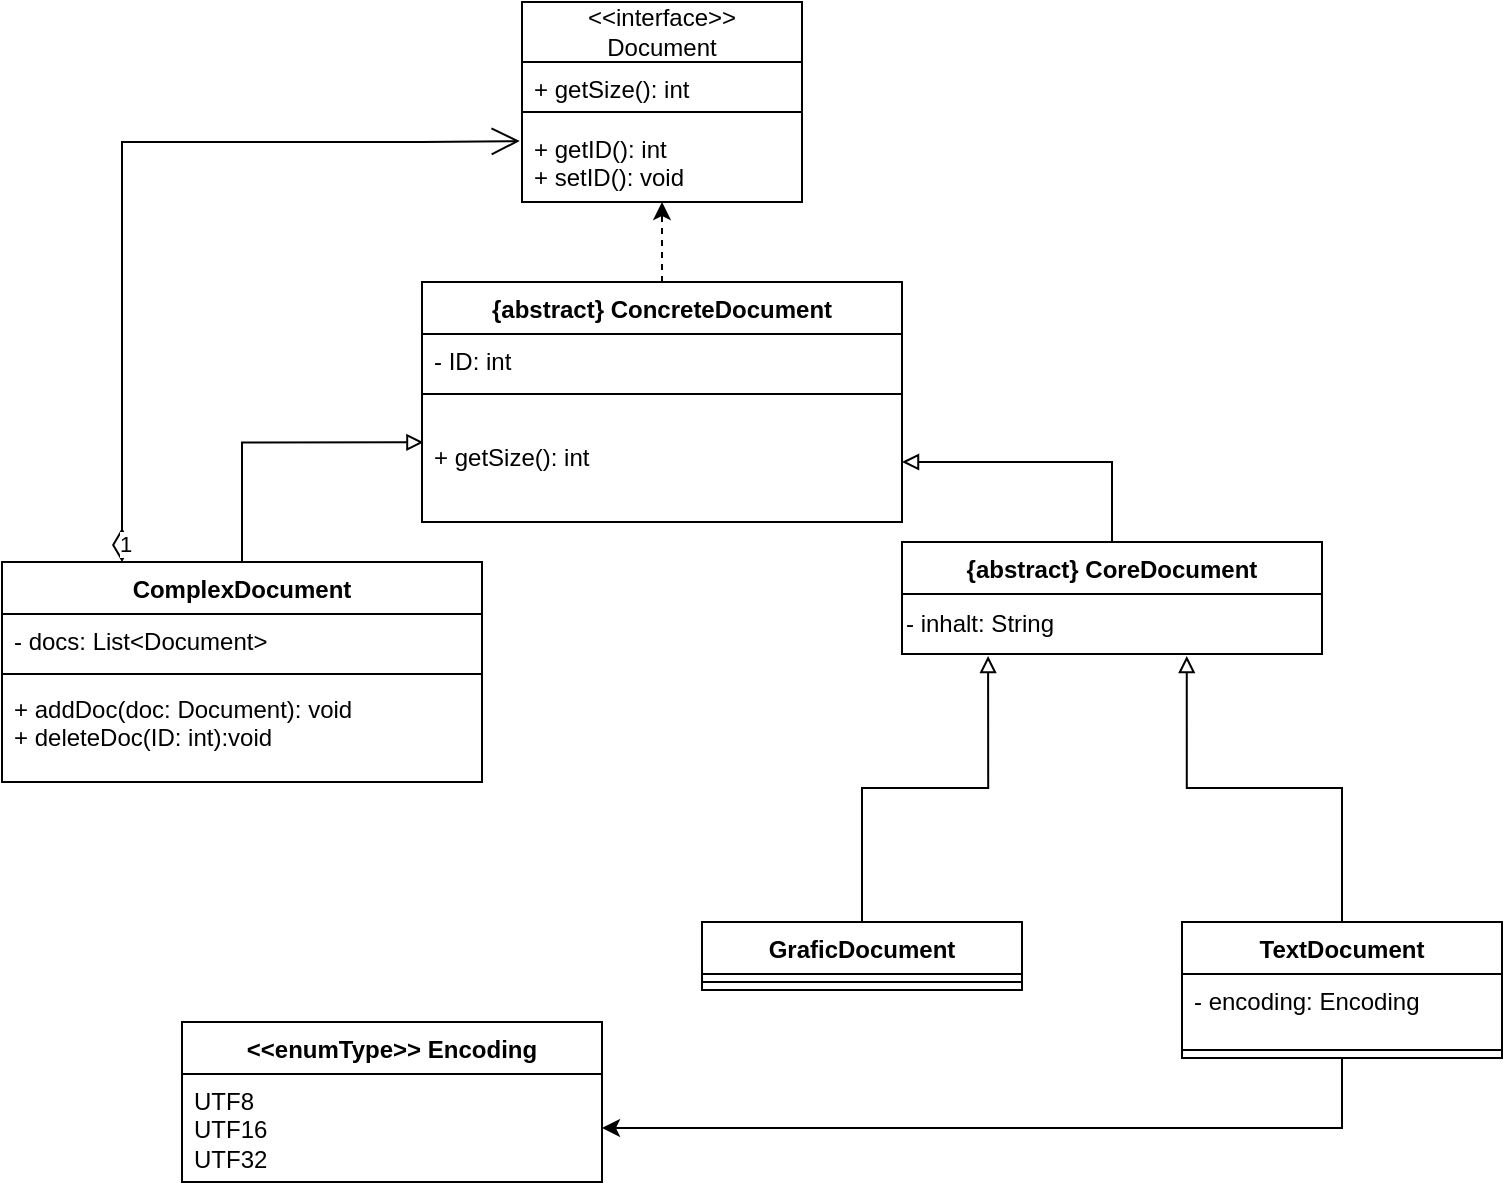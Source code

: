 <mxfile version="26.0.4" pages="2">
  <diagram name="Seite-1" id="mZJWFyP6NEfXWpV64OAl">
    <mxGraphModel dx="1195" dy="694" grid="1" gridSize="10" guides="1" tooltips="1" connect="1" arrows="1" fold="1" page="1" pageScale="1" pageWidth="2336" pageHeight="1654" math="0" shadow="0">
      <root>
        <mxCell id="0" />
        <mxCell id="1" parent="0" />
        <mxCell id="4814yDLOKF26pXc5_e1T-1" value="&amp;lt;&amp;lt;interface&amp;gt;&amp;gt;&lt;div&gt;Document&lt;/div&gt;" style="swimlane;fontStyle=0;childLayout=stackLayout;horizontal=1;startSize=30;fillColor=none;horizontalStack=0;resizeParent=1;resizeParentMax=0;resizeLast=0;collapsible=1;marginBottom=0;whiteSpace=wrap;html=1;" parent="1" vertex="1">
          <mxGeometry x="400" y="30" width="140" height="100" as="geometry" />
        </mxCell>
        <mxCell id="4814yDLOKF26pXc5_e1T-2" value="+ getSize(): int&lt;div&gt;&lt;br&gt;&lt;/div&gt;" style="text;strokeColor=none;fillColor=none;align=left;verticalAlign=top;spacingLeft=4;spacingRight=4;overflow=hidden;rotatable=0;points=[[0,0.5],[1,0.5]];portConstraint=eastwest;whiteSpace=wrap;html=1;" parent="4814yDLOKF26pXc5_e1T-1" vertex="1">
          <mxGeometry y="30" width="140" height="20" as="geometry" />
        </mxCell>
        <mxCell id="qoAimC_A_aXKawUtD2Hi-9" value="" style="line;strokeWidth=1;fillColor=none;align=left;verticalAlign=middle;spacingTop=-1;spacingLeft=3;spacingRight=3;rotatable=0;labelPosition=right;points=[];portConstraint=eastwest;strokeColor=inherit;" vertex="1" parent="4814yDLOKF26pXc5_e1T-1">
          <mxGeometry y="50" width="140" height="10" as="geometry" />
        </mxCell>
        <mxCell id="qoAimC_A_aXKawUtD2Hi-10" value="&lt;div&gt;+ getID(): int&lt;/div&gt;&lt;div&gt;+ setID(): void&lt;/div&gt;" style="text;strokeColor=none;fillColor=none;align=left;verticalAlign=top;spacingLeft=4;spacingRight=4;overflow=hidden;rotatable=0;points=[[0,0.5],[1,0.5]];portConstraint=eastwest;whiteSpace=wrap;html=1;" vertex="1" parent="4814yDLOKF26pXc5_e1T-1">
          <mxGeometry y="60" width="140" height="40" as="geometry" />
        </mxCell>
        <mxCell id="4814yDLOKF26pXc5_e1T-15" value="GraficDocument" style="swimlane;fontStyle=1;align=center;verticalAlign=top;childLayout=stackLayout;horizontal=1;startSize=26;horizontalStack=0;resizeParent=1;resizeParentMax=0;resizeLast=0;collapsible=1;marginBottom=0;whiteSpace=wrap;html=1;" parent="1" vertex="1">
          <mxGeometry x="490" y="490" width="160" height="34" as="geometry" />
        </mxCell>
        <mxCell id="4814yDLOKF26pXc5_e1T-17" value="" style="line;strokeWidth=1;fillColor=none;align=left;verticalAlign=middle;spacingTop=-1;spacingLeft=3;spacingRight=3;rotatable=0;labelPosition=right;points=[];portConstraint=eastwest;strokeColor=inherit;" parent="4814yDLOKF26pXc5_e1T-15" vertex="1">
          <mxGeometry y="26" width="160" height="8" as="geometry" />
        </mxCell>
        <mxCell id="4814yDLOKF26pXc5_e1T-31" style="edgeStyle=orthogonalEdgeStyle;rounded=0;orthogonalLoop=1;jettySize=auto;html=1;entryX=1;entryY=0.5;entryDx=0;entryDy=0;" parent="1" source="4814yDLOKF26pXc5_e1T-19" target="4814yDLOKF26pXc5_e1T-24" edge="1">
          <mxGeometry relative="1" as="geometry" />
        </mxCell>
        <mxCell id="4814yDLOKF26pXc5_e1T-19" value="TextDocument" style="swimlane;fontStyle=1;align=center;verticalAlign=top;childLayout=stackLayout;horizontal=1;startSize=26;horizontalStack=0;resizeParent=1;resizeParentMax=0;resizeLast=0;collapsible=1;marginBottom=0;whiteSpace=wrap;html=1;" parent="1" vertex="1">
          <mxGeometry x="730" y="490" width="160" height="68" as="geometry" />
        </mxCell>
        <mxCell id="4814yDLOKF26pXc5_e1T-20" value="&lt;div&gt;- encoding: Encoding&lt;/div&gt;" style="text;strokeColor=none;fillColor=none;align=left;verticalAlign=top;spacingLeft=4;spacingRight=4;overflow=hidden;rotatable=0;points=[[0,0.5],[1,0.5]];portConstraint=eastwest;whiteSpace=wrap;html=1;" parent="4814yDLOKF26pXc5_e1T-19" vertex="1">
          <mxGeometry y="26" width="160" height="34" as="geometry" />
        </mxCell>
        <mxCell id="4814yDLOKF26pXc5_e1T-21" value="" style="line;strokeWidth=1;fillColor=none;align=left;verticalAlign=middle;spacingTop=-1;spacingLeft=3;spacingRight=3;rotatable=0;labelPosition=right;points=[];portConstraint=eastwest;strokeColor=inherit;" parent="4814yDLOKF26pXc5_e1T-19" vertex="1">
          <mxGeometry y="60" width="160" height="8" as="geometry" />
        </mxCell>
        <mxCell id="4814yDLOKF26pXc5_e1T-23" value="&amp;lt;&amp;lt;enumType&amp;gt;&amp;gt;&amp;nbsp;&lt;span style=&quot;background-color: transparent; color: light-dark(rgb(0, 0, 0), rgb(255, 255, 255));&quot;&gt;Encoding&lt;/span&gt;" style="swimlane;fontStyle=1;align=center;verticalAlign=top;childLayout=stackLayout;horizontal=1;startSize=26;horizontalStack=0;resizeParent=1;resizeParentMax=0;resizeLast=0;collapsible=1;marginBottom=0;whiteSpace=wrap;html=1;" parent="1" vertex="1">
          <mxGeometry x="230" y="540" width="210" height="80" as="geometry" />
        </mxCell>
        <mxCell id="4814yDLOKF26pXc5_e1T-24" value="UTF8&lt;div&gt;UTF16&lt;/div&gt;&lt;div&gt;UTF32&lt;/div&gt;" style="text;strokeColor=none;fillColor=none;align=left;verticalAlign=top;spacingLeft=4;spacingRight=4;overflow=hidden;rotatable=0;points=[[0,0.5],[1,0.5]];portConstraint=eastwest;whiteSpace=wrap;html=1;" parent="4814yDLOKF26pXc5_e1T-23" vertex="1">
          <mxGeometry y="26" width="210" height="54" as="geometry" />
        </mxCell>
        <mxCell id="4814yDLOKF26pXc5_e1T-50" style="edgeStyle=orthogonalEdgeStyle;rounded=0;orthogonalLoop=1;jettySize=auto;html=1;entryX=1;entryY=0.5;entryDx=0;entryDy=0;endArrow=block;endFill=0;" parent="1" source="4814yDLOKF26pXc5_e1T-38" target="4814yDLOKF26pXc5_e1T-48" edge="1">
          <mxGeometry relative="1" as="geometry" />
        </mxCell>
        <mxCell id="4814yDLOKF26pXc5_e1T-38" value="&lt;div&gt;{abstract}&amp;nbsp;&lt;span style=&quot;background-color: transparent; color: light-dark(rgb(0, 0, 0), rgb(255, 255, 255));&quot;&gt;CoreDocument&lt;/span&gt;&lt;/div&gt;" style="swimlane;fontStyle=1;align=center;verticalAlign=top;childLayout=stackLayout;horizontal=1;startSize=26;horizontalStack=0;resizeParent=1;resizeParentMax=0;resizeLast=0;collapsible=1;marginBottom=0;whiteSpace=wrap;html=1;" parent="1" vertex="1">
          <mxGeometry x="590" y="300" width="210" height="56" as="geometry" />
        </mxCell>
        <mxCell id="qoAimC_A_aXKawUtD2Hi-6" value="- inhalt: String" style="text;html=1;align=left;verticalAlign=middle;resizable=0;points=[];autosize=1;strokeColor=none;fillColor=none;" vertex="1" parent="4814yDLOKF26pXc5_e1T-38">
          <mxGeometry y="26" width="210" height="30" as="geometry" />
        </mxCell>
        <mxCell id="4814yDLOKF26pXc5_e1T-42" style="edgeStyle=orthogonalEdgeStyle;rounded=0;orthogonalLoop=1;jettySize=auto;html=1;entryX=0.205;entryY=1.034;entryDx=0;entryDy=0;entryPerimeter=0;endArrow=block;endFill=0;" parent="1" source="4814yDLOKF26pXc5_e1T-15" target="qoAimC_A_aXKawUtD2Hi-6" edge="1">
          <mxGeometry relative="1" as="geometry">
            <mxPoint x="633.89" y="376.95" as="targetPoint" />
          </mxGeometry>
        </mxCell>
        <mxCell id="4814yDLOKF26pXc5_e1T-43" style="edgeStyle=orthogonalEdgeStyle;rounded=0;orthogonalLoop=1;jettySize=auto;html=1;entryX=0.678;entryY=1.034;entryDx=0;entryDy=0;entryPerimeter=0;endArrow=block;endFill=0;" parent="1" source="4814yDLOKF26pXc5_e1T-19" target="qoAimC_A_aXKawUtD2Hi-6" edge="1">
          <mxGeometry relative="1" as="geometry">
            <mxPoint x="733.01" y="375.05" as="targetPoint" />
          </mxGeometry>
        </mxCell>
        <mxCell id="4814yDLOKF26pXc5_e1T-45" value="{abstract}&amp;nbsp;&lt;span style=&quot;background-color: transparent; color: light-dark(rgb(0, 0, 0), rgb(255, 255, 255));&quot;&gt;ConcreteDocument&lt;/span&gt;" style="swimlane;fontStyle=1;align=center;verticalAlign=top;childLayout=stackLayout;horizontal=1;startSize=26;horizontalStack=0;resizeParent=1;resizeParentMax=0;resizeLast=0;collapsible=1;marginBottom=0;whiteSpace=wrap;html=1;" parent="1" vertex="1">
          <mxGeometry x="350" y="170" width="240" height="120" as="geometry" />
        </mxCell>
        <mxCell id="4814yDLOKF26pXc5_e1T-46" value="- ID: int" style="text;strokeColor=none;fillColor=none;align=left;verticalAlign=top;spacingLeft=4;spacingRight=4;overflow=hidden;rotatable=0;points=[[0,0.5],[1,0.5]];portConstraint=eastwest;whiteSpace=wrap;html=1;" parent="4814yDLOKF26pXc5_e1T-45" vertex="1">
          <mxGeometry y="26" width="240" height="26" as="geometry" />
        </mxCell>
        <mxCell id="4814yDLOKF26pXc5_e1T-47" value="" style="line;strokeWidth=1;fillColor=none;align=left;verticalAlign=middle;spacingTop=-1;spacingLeft=3;spacingRight=3;rotatable=0;labelPosition=right;points=[];portConstraint=eastwest;strokeColor=inherit;" parent="4814yDLOKF26pXc5_e1T-45" vertex="1">
          <mxGeometry y="52" width="240" height="8" as="geometry" />
        </mxCell>
        <mxCell id="4814yDLOKF26pXc5_e1T-48" value="&lt;div&gt;&lt;br&gt;&lt;/div&gt;&lt;div&gt;+ getSize(): int&lt;/div&gt;" style="text;strokeColor=none;fillColor=none;align=left;verticalAlign=top;spacingLeft=4;spacingRight=4;overflow=hidden;rotatable=0;points=[[0,0.5],[1,0.5]];portConstraint=eastwest;whiteSpace=wrap;html=1;" parent="4814yDLOKF26pXc5_e1T-45" vertex="1">
          <mxGeometry y="60" width="240" height="60" as="geometry" />
        </mxCell>
        <mxCell id="4814yDLOKF26pXc5_e1T-52" style="edgeStyle=orthogonalEdgeStyle;rounded=0;orthogonalLoop=1;jettySize=auto;html=1;dashed=1;" parent="1" source="4814yDLOKF26pXc5_e1T-45" edge="1">
          <mxGeometry relative="1" as="geometry">
            <mxPoint x="470" y="130" as="targetPoint" />
          </mxGeometry>
        </mxCell>
        <mxCell id="qoAimC_A_aXKawUtD2Hi-1" value="ComplexDocument" style="swimlane;fontStyle=1;align=center;verticalAlign=top;childLayout=stackLayout;horizontal=1;startSize=26;horizontalStack=0;resizeParent=1;resizeParentMax=0;resizeLast=0;collapsible=1;marginBottom=0;whiteSpace=wrap;html=1;" vertex="1" parent="1">
          <mxGeometry x="140" y="310" width="240" height="110" as="geometry" />
        </mxCell>
        <mxCell id="qoAimC_A_aXKawUtD2Hi-2" value="- docs: List&amp;lt;Document&amp;gt;" style="text;strokeColor=none;fillColor=none;align=left;verticalAlign=top;spacingLeft=4;spacingRight=4;overflow=hidden;rotatable=0;points=[[0,0.5],[1,0.5]];portConstraint=eastwest;whiteSpace=wrap;html=1;" vertex="1" parent="qoAimC_A_aXKawUtD2Hi-1">
          <mxGeometry y="26" width="240" height="26" as="geometry" />
        </mxCell>
        <mxCell id="qoAimC_A_aXKawUtD2Hi-3" value="" style="line;strokeWidth=1;fillColor=none;align=left;verticalAlign=middle;spacingTop=-1;spacingLeft=3;spacingRight=3;rotatable=0;labelPosition=right;points=[];portConstraint=eastwest;strokeColor=inherit;" vertex="1" parent="qoAimC_A_aXKawUtD2Hi-1">
          <mxGeometry y="52" width="240" height="8" as="geometry" />
        </mxCell>
        <mxCell id="qoAimC_A_aXKawUtD2Hi-4" value="+ addDoc(doc: Document): void&lt;div&gt;+ deleteDoc(ID: int):void&lt;br&gt;&lt;div&gt;&lt;br&gt;&lt;/div&gt;&lt;/div&gt;" style="text;strokeColor=none;fillColor=none;align=left;verticalAlign=top;spacingLeft=4;spacingRight=4;overflow=hidden;rotatable=0;points=[[0,0.5],[1,0.5]];portConstraint=eastwest;whiteSpace=wrap;html=1;" vertex="1" parent="qoAimC_A_aXKawUtD2Hi-1">
          <mxGeometry y="60" width="240" height="50" as="geometry" />
        </mxCell>
        <mxCell id="qoAimC_A_aXKawUtD2Hi-5" style="edgeStyle=orthogonalEdgeStyle;rounded=0;orthogonalLoop=1;jettySize=auto;html=1;entryX=0.003;entryY=0.336;entryDx=0;entryDy=0;entryPerimeter=0;endArrow=block;endFill=0;" edge="1" parent="1" source="qoAimC_A_aXKawUtD2Hi-1" target="4814yDLOKF26pXc5_e1T-48">
          <mxGeometry relative="1" as="geometry" />
        </mxCell>
        <mxCell id="qoAimC_A_aXKawUtD2Hi-8" value="1" style="endArrow=open;html=1;endSize=12;startArrow=diamondThin;startSize=14;startFill=0;edgeStyle=orthogonalEdgeStyle;align=left;verticalAlign=bottom;rounded=0;exitX=0.25;exitY=0;exitDx=0;exitDy=0;entryX=-0.008;entryY=0.239;entryDx=0;entryDy=0;entryPerimeter=0;" edge="1" parent="1" source="qoAimC_A_aXKawUtD2Hi-1" target="qoAimC_A_aXKawUtD2Hi-10">
          <mxGeometry x="-1" y="3" relative="1" as="geometry">
            <mxPoint x="120" y="150" as="sourcePoint" />
            <mxPoint x="350" y="70" as="targetPoint" />
            <Array as="points">
              <mxPoint x="200" y="100" />
              <mxPoint x="350" y="100" />
            </Array>
          </mxGeometry>
        </mxCell>
      </root>
    </mxGraphModel>
  </diagram>
  <diagram id="Eu113-Xwg1p8aCIV4y4F" name="Seite-2">
    <mxGraphModel dx="1434" dy="833" grid="1" gridSize="10" guides="1" tooltips="1" connect="1" arrows="1" fold="1" page="1" pageScale="1" pageWidth="2336" pageHeight="1654" math="0" shadow="0">
      <root>
        <mxCell id="0" />
        <mxCell id="1" parent="0" />
        <mxCell id="xFehHBUikkL3oWR1S_yA-1" value="TestClient" style="html=1;whiteSpace=wrap;" vertex="1" parent="1">
          <mxGeometry x="75" y="60" width="110" height="50" as="geometry" />
        </mxCell>
        <mxCell id="xFehHBUikkL3oWR1S_yA-2" value="" style="endArrow=none;dashed=1;html=1;rounded=0;entryX=0.5;entryY=1;entryDx=0;entryDy=0;" edge="1" parent="1" target="xFehHBUikkL3oWR1S_yA-1">
          <mxGeometry width="50" height="50" relative="1" as="geometry">
            <mxPoint x="123" y="770" as="sourcePoint" />
            <mxPoint x="155" y="180" as="targetPoint" />
          </mxGeometry>
        </mxCell>
        <mxCell id="xFehHBUikkL3oWR1S_yA-3" value="doc0: ComplexDocument" style="html=1;whiteSpace=wrap;" vertex="1" parent="1">
          <mxGeometry x="270" y="110" width="110" height="50" as="geometry" />
        </mxCell>
        <mxCell id="xFehHBUikkL3oWR1S_yA-4" value="" style="endArrow=classic;html=1;rounded=0;entryX=0;entryY=0.5;entryDx=0;entryDy=0;" edge="1" parent="1" target="xFehHBUikkL3oWR1S_yA-3">
          <mxGeometry width="50" height="50" relative="1" as="geometry">
            <mxPoint x="130" y="135" as="sourcePoint" />
            <mxPoint x="750" y="370" as="targetPoint" />
          </mxGeometry>
        </mxCell>
        <mxCell id="xFehHBUikkL3oWR1S_yA-5" value="new()" style="text;html=1;align=center;verticalAlign=middle;resizable=0;points=[];autosize=1;strokeColor=none;fillColor=none;" vertex="1" parent="1">
          <mxGeometry x="171" y="112" width="50" height="30" as="geometry" />
        </mxCell>
        <mxCell id="xFehHBUikkL3oWR1S_yA-6" value="" style="endArrow=none;dashed=1;html=1;rounded=0;entryX=0.5;entryY=1;entryDx=0;entryDy=0;" edge="1" parent="1">
          <mxGeometry width="50" height="50" relative="1" as="geometry">
            <mxPoint x="320" y="770" as="sourcePoint" />
            <mxPoint x="325" y="160" as="targetPoint" />
          </mxGeometry>
        </mxCell>
        <mxCell id="xFehHBUikkL3oWR1S_yA-7" value="" style="endArrow=classic;html=1;rounded=0;" edge="1" parent="1">
          <mxGeometry width="50" height="50" relative="1" as="geometry">
            <mxPoint x="130" y="180" as="sourcePoint" />
            <mxPoint x="324" y="180" as="targetPoint" />
          </mxGeometry>
        </mxCell>
        <mxCell id="xFehHBUikkL3oWR1S_yA-8" value="setID(1)" style="edgeLabel;html=1;align=center;verticalAlign=middle;resizable=0;points=[];" vertex="1" connectable="0" parent="xFehHBUikkL3oWR1S_yA-7">
          <mxGeometry x="-0.231" y="1" relative="1" as="geometry">
            <mxPoint x="-3" y="-8" as="offset" />
          </mxGeometry>
        </mxCell>
        <mxCell id="xFehHBUikkL3oWR1S_yA-9" value="doc2: TextDocument" style="html=1;whiteSpace=wrap;" vertex="1" parent="1">
          <mxGeometry x="390" y="180" width="110" height="50" as="geometry" />
        </mxCell>
        <mxCell id="xFehHBUikkL3oWR1S_yA-10" value="" style="endArrow=classic;html=1;rounded=0;entryX=-0.01;entryY=0.63;entryDx=0;entryDy=0;entryPerimeter=0;" edge="1" parent="1" target="xFehHBUikkL3oWR1S_yA-9">
          <mxGeometry width="50" height="50" relative="1" as="geometry">
            <mxPoint x="130" y="210" as="sourcePoint" />
            <mxPoint x="480" y="220" as="targetPoint" />
          </mxGeometry>
        </mxCell>
        <mxCell id="xFehHBUikkL3oWR1S_yA-17" value="new()" style="edgeLabel;html=1;align=center;verticalAlign=middle;resizable=0;points=[];" vertex="1" connectable="0" parent="xFehHBUikkL3oWR1S_yA-10">
          <mxGeometry x="-0.125" y="-1" relative="1" as="geometry">
            <mxPoint x="-3" y="-10" as="offset" />
          </mxGeometry>
        </mxCell>
        <mxCell id="xFehHBUikkL3oWR1S_yA-11" value="" style="endArrow=none;dashed=1;html=1;rounded=0;entryX=0.5;entryY=1;entryDx=0;entryDy=0;" edge="1" parent="1">
          <mxGeometry width="50" height="50" relative="1" as="geometry">
            <mxPoint x="440" y="770" as="sourcePoint" />
            <mxPoint x="445" y="230" as="targetPoint" />
          </mxGeometry>
        </mxCell>
        <mxCell id="xFehHBUikkL3oWR1S_yA-12" value="" style="endArrow=classic;html=1;rounded=0;" edge="1" parent="1">
          <mxGeometry width="50" height="50" relative="1" as="geometry">
            <mxPoint x="130" y="250" as="sourcePoint" />
            <mxPoint x="444" y="250" as="targetPoint" />
          </mxGeometry>
        </mxCell>
        <mxCell id="xFehHBUikkL3oWR1S_yA-13" value="setID(2)" style="edgeLabel;html=1;align=center;verticalAlign=middle;resizable=0;points=[];" vertex="1" connectable="0" parent="xFehHBUikkL3oWR1S_yA-12">
          <mxGeometry x="-0.231" y="1" relative="1" as="geometry">
            <mxPoint x="-3" y="-8" as="offset" />
          </mxGeometry>
        </mxCell>
        <mxCell id="xFehHBUikkL3oWR1S_yA-15" value="doc3: ComplexDocument" style="html=1;whiteSpace=wrap;" vertex="1" parent="1">
          <mxGeometry x="510" y="250" width="110" height="50" as="geometry" />
        </mxCell>
        <mxCell id="xFehHBUikkL3oWR1S_yA-16" value="" style="endArrow=classic;html=1;rounded=0;entryX=-0.035;entryY=0.486;entryDx=0;entryDy=0;entryPerimeter=0;" edge="1" parent="1" target="xFehHBUikkL3oWR1S_yA-15">
          <mxGeometry width="50" height="50" relative="1" as="geometry">
            <mxPoint x="130" y="274" as="sourcePoint" />
            <mxPoint x="440" y="250" as="targetPoint" />
          </mxGeometry>
        </mxCell>
        <mxCell id="xFehHBUikkL3oWR1S_yA-18" value="new()" style="edgeLabel;html=1;align=center;verticalAlign=middle;resizable=0;points=[];" vertex="1" connectable="0" parent="xFehHBUikkL3oWR1S_yA-16">
          <mxGeometry x="-0.401" y="-1" relative="1" as="geometry">
            <mxPoint x="-2" y="-9" as="offset" />
          </mxGeometry>
        </mxCell>
        <mxCell id="xFehHBUikkL3oWR1S_yA-20" value="" style="endArrow=none;dashed=1;html=1;rounded=0;entryX=0.5;entryY=1;entryDx=0;entryDy=0;" edge="1" parent="1">
          <mxGeometry width="50" height="50" relative="1" as="geometry">
            <mxPoint x="560" y="770" as="sourcePoint" />
            <mxPoint x="565" y="300" as="targetPoint" />
          </mxGeometry>
        </mxCell>
        <mxCell id="xFehHBUikkL3oWR1S_yA-21" value="" style="endArrow=classic;html=1;rounded=0;" edge="1" parent="1">
          <mxGeometry width="50" height="50" relative="1" as="geometry">
            <mxPoint x="130" y="320" as="sourcePoint" />
            <mxPoint x="560" y="320" as="targetPoint" />
          </mxGeometry>
        </mxCell>
        <mxCell id="xFehHBUikkL3oWR1S_yA-22" value="setID(3)" style="edgeLabel;html=1;align=center;verticalAlign=middle;resizable=0;points=[];" vertex="1" connectable="0" parent="xFehHBUikkL3oWR1S_yA-21">
          <mxGeometry x="-0.569" y="-2" relative="1" as="geometry">
            <mxPoint x="13" y="-13" as="offset" />
          </mxGeometry>
        </mxCell>
        <mxCell id="xFehHBUikkL3oWR1S_yA-23" value="doc4:&lt;div&gt;GraficDocument&lt;/div&gt;" style="html=1;whiteSpace=wrap;" vertex="1" parent="1">
          <mxGeometry x="630" y="320" width="110" height="50" as="geometry" />
        </mxCell>
        <mxCell id="xFehHBUikkL3oWR1S_yA-24" value="" style="endArrow=classic;html=1;rounded=0;" edge="1" parent="1">
          <mxGeometry width="50" height="50" relative="1" as="geometry">
            <mxPoint x="130" y="340" as="sourcePoint" />
            <mxPoint x="630" y="340" as="targetPoint" />
          </mxGeometry>
        </mxCell>
        <mxCell id="xFehHBUikkL3oWR1S_yA-25" value="new()" style="edgeLabel;html=1;align=center;verticalAlign=middle;resizable=0;points=[];" vertex="1" connectable="0" parent="xFehHBUikkL3oWR1S_yA-24">
          <mxGeometry x="-0.629" y="2" relative="1" as="geometry">
            <mxPoint x="10" y="-6" as="offset" />
          </mxGeometry>
        </mxCell>
        <mxCell id="xFehHBUikkL3oWR1S_yA-26" value="" style="endArrow=none;dashed=1;html=1;rounded=0;entryX=0.5;entryY=1;entryDx=0;entryDy=0;" edge="1" parent="1">
          <mxGeometry width="50" height="50" relative="1" as="geometry">
            <mxPoint x="680" y="780" as="sourcePoint" />
            <mxPoint x="685" y="370" as="targetPoint" />
          </mxGeometry>
        </mxCell>
        <mxCell id="xFehHBUikkL3oWR1S_yA-27" value="" style="endArrow=classic;html=1;rounded=0;" edge="1" parent="1">
          <mxGeometry width="50" height="50" relative="1" as="geometry">
            <mxPoint x="130" y="380" as="sourcePoint" />
            <mxPoint x="680" y="380" as="targetPoint" />
          </mxGeometry>
        </mxCell>
        <mxCell id="xFehHBUikkL3oWR1S_yA-28" value="setID(4)" style="edgeLabel;html=1;align=center;verticalAlign=middle;resizable=0;points=[];" vertex="1" connectable="0" parent="xFehHBUikkL3oWR1S_yA-27">
          <mxGeometry x="-0.667" y="1" relative="1" as="geometry">
            <mxPoint x="9" y="-7" as="offset" />
          </mxGeometry>
        </mxCell>
        <mxCell id="xFehHBUikkL3oWR1S_yA-29" value="doc5: TextDocument" style="html=1;whiteSpace=wrap;" vertex="1" parent="1">
          <mxGeometry x="750" y="380" width="110" height="50" as="geometry" />
        </mxCell>
        <mxCell id="xFehHBUikkL3oWR1S_yA-30" value="" style="endArrow=classic;html=1;rounded=0;entryX=0;entryY=0.5;entryDx=0;entryDy=0;" edge="1" parent="1" target="xFehHBUikkL3oWR1S_yA-29">
          <mxGeometry width="50" height="50" relative="1" as="geometry">
            <mxPoint x="130" y="405" as="sourcePoint" />
            <mxPoint x="500" y="310" as="targetPoint" />
          </mxGeometry>
        </mxCell>
        <mxCell id="xFehHBUikkL3oWR1S_yA-32" value="new()" style="edgeLabel;html=1;align=center;verticalAlign=middle;resizable=0;points=[];" vertex="1" connectable="0" parent="xFehHBUikkL3oWR1S_yA-30">
          <mxGeometry x="-0.694" y="-2" relative="1" as="geometry">
            <mxPoint x="-2" y="-11" as="offset" />
          </mxGeometry>
        </mxCell>
        <mxCell id="xFehHBUikkL3oWR1S_yA-31" value="" style="endArrow=none;dashed=1;html=1;rounded=0;entryX=0.5;entryY=1;entryDx=0;entryDy=0;" edge="1" parent="1">
          <mxGeometry width="50" height="50" relative="1" as="geometry">
            <mxPoint x="800" y="790" as="sourcePoint" />
            <mxPoint x="805" y="430" as="targetPoint" />
          </mxGeometry>
        </mxCell>
        <mxCell id="xFehHBUikkL3oWR1S_yA-33" value="" style="endArrow=classic;html=1;rounded=0;" edge="1" parent="1">
          <mxGeometry width="50" height="50" relative="1" as="geometry">
            <mxPoint x="130" y="440" as="sourcePoint" />
            <mxPoint x="800" y="440" as="targetPoint" />
          </mxGeometry>
        </mxCell>
        <mxCell id="xFehHBUikkL3oWR1S_yA-34" value="setID(5)" style="edgeLabel;html=1;align=center;verticalAlign=middle;resizable=0;points=[];" vertex="1" connectable="0" parent="xFehHBUikkL3oWR1S_yA-33">
          <mxGeometry x="-0.724" y="2" relative="1" as="geometry">
            <mxPoint x="3" y="-7" as="offset" />
          </mxGeometry>
        </mxCell>
        <mxCell id="xFehHBUikkL3oWR1S_yA-35" value="" style="endArrow=classic;html=1;rounded=0;" edge="1" parent="1">
          <mxGeometry width="50" height="50" relative="1" as="geometry">
            <mxPoint x="130" y="460" as="sourcePoint" />
            <mxPoint x="560" y="460" as="targetPoint" />
          </mxGeometry>
        </mxCell>
        <mxCell id="xFehHBUikkL3oWR1S_yA-36" value="addDoc(doc4)" style="edgeLabel;html=1;align=center;verticalAlign=middle;resizable=0;points=[];" vertex="1" connectable="0" parent="xFehHBUikkL3oWR1S_yA-35">
          <mxGeometry x="-0.609" y="4" relative="1" as="geometry">
            <mxPoint as="offset" />
          </mxGeometry>
        </mxCell>
        <mxCell id="xFehHBUikkL3oWR1S_yA-37" value="" style="endArrow=classic;html=1;rounded=0;" edge="1" parent="1">
          <mxGeometry width="50" height="50" relative="1" as="geometry">
            <mxPoint x="130" y="480" as="sourcePoint" />
            <mxPoint x="560" y="480" as="targetPoint" />
          </mxGeometry>
        </mxCell>
        <mxCell id="xFehHBUikkL3oWR1S_yA-38" value="addDoc(doc5)" style="edgeLabel;html=1;align=center;verticalAlign=middle;resizable=0;points=[];" vertex="1" connectable="0" parent="xFehHBUikkL3oWR1S_yA-37">
          <mxGeometry x="-0.744" y="1" relative="1" as="geometry">
            <mxPoint as="offset" />
          </mxGeometry>
        </mxCell>
        <mxCell id="xFehHBUikkL3oWR1S_yA-39" value="" style="endArrow=classic;html=1;rounded=0;" edge="1" parent="1">
          <mxGeometry width="50" height="50" relative="1" as="geometry">
            <mxPoint x="130" y="500" as="sourcePoint" />
            <mxPoint x="320" y="500" as="targetPoint" />
          </mxGeometry>
        </mxCell>
        <mxCell id="xFehHBUikkL3oWR1S_yA-40" value="addDoc(doc2)" style="edgeLabel;html=1;align=center;verticalAlign=middle;resizable=0;points=[];" vertex="1" connectable="0" parent="xFehHBUikkL3oWR1S_yA-39">
          <mxGeometry x="-0.482" y="3" relative="1" as="geometry">
            <mxPoint as="offset" />
          </mxGeometry>
        </mxCell>
        <mxCell id="xFehHBUikkL3oWR1S_yA-41" value="" style="endArrow=classic;html=1;rounded=0;" edge="1" parent="1">
          <mxGeometry width="50" height="50" relative="1" as="geometry">
            <mxPoint x="130" y="520" as="sourcePoint" />
            <mxPoint x="320" y="520" as="targetPoint" />
          </mxGeometry>
        </mxCell>
        <mxCell id="xFehHBUikkL3oWR1S_yA-42" value="addDoc(doc3)" style="edgeLabel;html=1;align=center;verticalAlign=middle;resizable=0;points=[];" vertex="1" connectable="0" parent="xFehHBUikkL3oWR1S_yA-41">
          <mxGeometry x="-0.482" y="3" relative="1" as="geometry">
            <mxPoint as="offset" />
          </mxGeometry>
        </mxCell>
        <mxCell id="xFehHBUikkL3oWR1S_yA-43" value="" style="endArrow=classic;html=1;rounded=0;" edge="1" parent="1">
          <mxGeometry width="50" height="50" relative="1" as="geometry">
            <mxPoint x="130" y="540" as="sourcePoint" />
            <mxPoint x="320" y="540" as="targetPoint" />
          </mxGeometry>
        </mxCell>
        <mxCell id="xFehHBUikkL3oWR1S_yA-44" value="getSize()" style="edgeLabel;html=1;align=center;verticalAlign=middle;resizable=0;points=[];" vertex="1" connectable="0" parent="xFehHBUikkL3oWR1S_yA-43">
          <mxGeometry x="-0.482" y="3" relative="1" as="geometry">
            <mxPoint as="offset" />
          </mxGeometry>
        </mxCell>
        <mxCell id="xFehHBUikkL3oWR1S_yA-45" value="" style="endArrow=classic;html=1;rounded=0;" edge="1" parent="1">
          <mxGeometry width="50" height="50" relative="1" as="geometry">
            <mxPoint x="320" y="560" as="sourcePoint" />
            <mxPoint x="440" y="560" as="targetPoint" />
          </mxGeometry>
        </mxCell>
        <mxCell id="xFehHBUikkL3oWR1S_yA-46" value="getSize()" style="edgeLabel;html=1;align=center;verticalAlign=middle;resizable=0;points=[];" vertex="1" connectable="0" parent="xFehHBUikkL3oWR1S_yA-45">
          <mxGeometry x="-0.264" y="1" relative="1" as="geometry">
            <mxPoint as="offset" />
          </mxGeometry>
        </mxCell>
        <mxCell id="xFehHBUikkL3oWR1S_yA-48" value="" style="endArrow=classic;html=1;rounded=0;dashed=1;" edge="1" parent="1">
          <mxGeometry width="50" height="50" relative="1" as="geometry">
            <mxPoint x="440" y="580" as="sourcePoint" />
            <mxPoint x="320" y="580" as="targetPoint" />
          </mxGeometry>
        </mxCell>
        <mxCell id="xFehHBUikkL3oWR1S_yA-49" value="41" style="edgeLabel;html=1;align=center;verticalAlign=middle;resizable=0;points=[];" vertex="1" connectable="0" parent="xFehHBUikkL3oWR1S_yA-48">
          <mxGeometry x="0.125" y="1" relative="1" as="geometry">
            <mxPoint as="offset" />
          </mxGeometry>
        </mxCell>
        <mxCell id="xFehHBUikkL3oWR1S_yA-50" value="" style="endArrow=classic;html=1;rounded=0;" edge="1" parent="1">
          <mxGeometry width="50" height="50" relative="1" as="geometry">
            <mxPoint x="320" y="600" as="sourcePoint" />
            <mxPoint x="560" y="600" as="targetPoint" />
          </mxGeometry>
        </mxCell>
        <mxCell id="xFehHBUikkL3oWR1S_yA-51" value="getSize()" style="edgeLabel;html=1;align=center;verticalAlign=middle;resizable=0;points=[];" vertex="1" connectable="0" parent="xFehHBUikkL3oWR1S_yA-50">
          <mxGeometry x="-0.306" y="1" relative="1" as="geometry">
            <mxPoint as="offset" />
          </mxGeometry>
        </mxCell>
        <mxCell id="xFehHBUikkL3oWR1S_yA-52" value="" style="endArrow=classic;html=1;rounded=0;" edge="1" parent="1">
          <mxGeometry width="50" height="50" relative="1" as="geometry">
            <mxPoint x="560" y="620" as="sourcePoint" />
            <mxPoint x="680" y="620" as="targetPoint" />
          </mxGeometry>
        </mxCell>
        <mxCell id="xFehHBUikkL3oWR1S_yA-53" value="getSize()" style="edgeLabel;html=1;align=center;verticalAlign=middle;resizable=0;points=[];" vertex="1" connectable="0" parent="xFehHBUikkL3oWR1S_yA-52">
          <mxGeometry x="-0.083" y="-2" relative="1" as="geometry">
            <mxPoint as="offset" />
          </mxGeometry>
        </mxCell>
        <mxCell id="xFehHBUikkL3oWR1S_yA-54" value="" style="endArrow=classic;html=1;rounded=0;dashed=1;" edge="1" parent="1">
          <mxGeometry width="50" height="50" relative="1" as="geometry">
            <mxPoint x="680" y="640" as="sourcePoint" />
            <mxPoint x="560" y="640" as="targetPoint" />
          </mxGeometry>
        </mxCell>
        <mxCell id="xFehHBUikkL3oWR1S_yA-55" value="1200" style="edgeLabel;html=1;align=center;verticalAlign=middle;resizable=0;points=[];" vertex="1" connectable="0" parent="xFehHBUikkL3oWR1S_yA-54">
          <mxGeometry x="0.208" y="-1" relative="1" as="geometry">
            <mxPoint as="offset" />
          </mxGeometry>
        </mxCell>
        <mxCell id="xFehHBUikkL3oWR1S_yA-56" value="" style="endArrow=classic;html=1;rounded=0;" edge="1" parent="1">
          <mxGeometry width="50" height="50" relative="1" as="geometry">
            <mxPoint x="560" y="670" as="sourcePoint" />
            <mxPoint x="800" y="670" as="targetPoint" />
          </mxGeometry>
        </mxCell>
        <mxCell id="xFehHBUikkL3oWR1S_yA-57" value="getSize()" style="edgeLabel;html=1;align=center;verticalAlign=middle;resizable=0;points=[];" vertex="1" connectable="0" parent="xFehHBUikkL3oWR1S_yA-56">
          <mxGeometry x="-0.583" y="-2" relative="1" as="geometry">
            <mxPoint as="offset" />
          </mxGeometry>
        </mxCell>
        <mxCell id="xFehHBUikkL3oWR1S_yA-58" value="" style="endArrow=classic;html=1;rounded=0;dashed=1;" edge="1" parent="1">
          <mxGeometry width="50" height="50" relative="1" as="geometry">
            <mxPoint x="800" y="690" as="sourcePoint" />
            <mxPoint x="560" y="690" as="targetPoint" />
          </mxGeometry>
        </mxCell>
        <mxCell id="xFehHBUikkL3oWR1S_yA-59" value="75" style="edgeLabel;html=1;align=center;verticalAlign=middle;resizable=0;points=[];" vertex="1" connectable="0" parent="xFehHBUikkL3oWR1S_yA-58">
          <mxGeometry x="0.438" y="1" relative="1" as="geometry">
            <mxPoint as="offset" />
          </mxGeometry>
        </mxCell>
        <mxCell id="xFehHBUikkL3oWR1S_yA-60" value="" style="endArrow=classic;html=1;rounded=0;dashed=1;" edge="1" parent="1">
          <mxGeometry width="50" height="50" relative="1" as="geometry">
            <mxPoint x="560" y="710" as="sourcePoint" />
            <mxPoint x="320" y="710" as="targetPoint" />
          </mxGeometry>
        </mxCell>
        <mxCell id="xFehHBUikkL3oWR1S_yA-61" value="1275" style="edgeLabel;html=1;align=center;verticalAlign=middle;resizable=0;points=[];" vertex="1" connectable="0" parent="xFehHBUikkL3oWR1S_yA-60">
          <mxGeometry x="0.174" y="-1" relative="1" as="geometry">
            <mxPoint as="offset" />
          </mxGeometry>
        </mxCell>
        <mxCell id="xFehHBUikkL3oWR1S_yA-62" value="" style="endArrow=classic;html=1;rounded=0;dashed=1;" edge="1" parent="1">
          <mxGeometry width="50" height="50" relative="1" as="geometry">
            <mxPoint x="320" y="730" as="sourcePoint" />
            <mxPoint x="130" y="730" as="targetPoint" />
          </mxGeometry>
        </mxCell>
        <mxCell id="xFehHBUikkL3oWR1S_yA-63" value="1316" style="edgeLabel;html=1;align=center;verticalAlign=middle;resizable=0;points=[];" vertex="1" connectable="0" parent="xFehHBUikkL3oWR1S_yA-62">
          <mxGeometry x="0.167" y="-1" relative="1" as="geometry">
            <mxPoint as="offset" />
          </mxGeometry>
        </mxCell>
      </root>
    </mxGraphModel>
  </diagram>
</mxfile>
